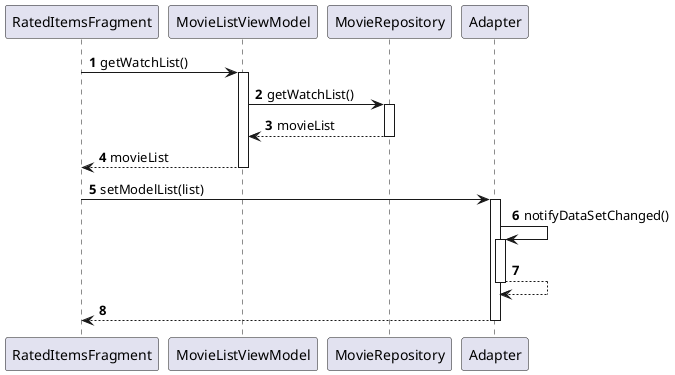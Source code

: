@startuml
'https://plantuml.com/sequence-diagram

autoactivate on
autonumber
participant "RatedItemsFragment" as Fragment
participant "MovieListViewModel" as ViewModel
participant "MovieRepository" as Repository


Fragment -> ViewModel: getWatchList()
ViewModel -> Repository:getWatchList()
Repository --> ViewModel: movieList
ViewModel --> Fragment: movieList
Fragment -> Adapter: setModelList(list)
Adapter -> Adapter: notifyDataSetChanged()
Adapter --> Adapter:
Adapter --> Fragment:


@enduml
